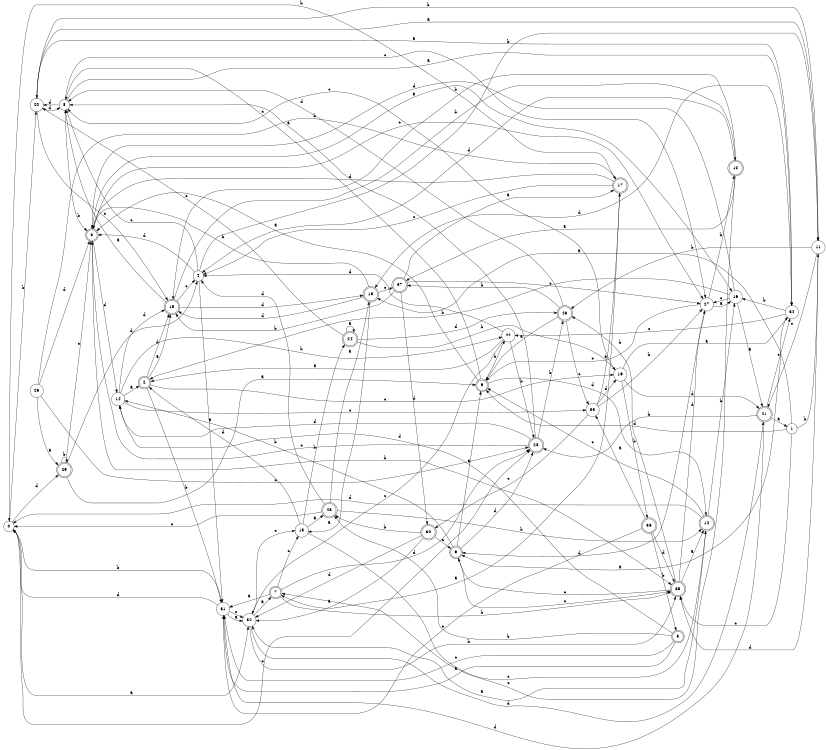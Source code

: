 digraph n31_7 {
__start0 [label="" shape="none"];

rankdir=LR;
size="8,5";

s0 [style="filled", color="black", fillcolor="white" shape="circle", label="0"];
s1 [style="filled", color="black", fillcolor="white" shape="circle", label="1"];
s2 [style="rounded,filled", color="black", fillcolor="white" shape="doublecircle", label="2"];
s3 [style="rounded,filled", color="black", fillcolor="white" shape="doublecircle", label="3"];
s4 [style="filled", color="black", fillcolor="white" shape="circle", label="4"];
s5 [style="rounded,filled", color="black", fillcolor="white" shape="doublecircle", label="5"];
s6 [style="rounded,filled", color="black", fillcolor="white" shape="doublecircle", label="6"];
s7 [style="rounded,filled", color="black", fillcolor="white" shape="doublecircle", label="7"];
s8 [style="filled", color="black", fillcolor="white" shape="circle", label="8"];
s9 [style="rounded,filled", color="black", fillcolor="white" shape="doublecircle", label="9"];
s10 [style="rounded,filled", color="black", fillcolor="white" shape="doublecircle", label="10"];
s11 [style="filled", color="black", fillcolor="white" shape="circle", label="11"];
s12 [style="rounded,filled", color="black", fillcolor="white" shape="doublecircle", label="12"];
s13 [style="rounded,filled", color="black", fillcolor="white" shape="doublecircle", label="13"];
s14 [style="filled", color="black", fillcolor="white" shape="circle", label="14"];
s15 [style="filled", color="black", fillcolor="white" shape="circle", label="15"];
s16 [style="filled", color="black", fillcolor="white" shape="circle", label="16"];
s17 [style="rounded,filled", color="black", fillcolor="white" shape="doublecircle", label="17"];
s18 [style="rounded,filled", color="black", fillcolor="white" shape="doublecircle", label="18"];
s19 [style="filled", color="black", fillcolor="white" shape="circle", label="19"];
s20 [style="filled", color="black", fillcolor="white" shape="circle", label="20"];
s21 [style="rounded,filled", color="black", fillcolor="white" shape="doublecircle", label="21"];
s22 [style="filled", color="black", fillcolor="white" shape="circle", label="22"];
s23 [style="rounded,filled", color="black", fillcolor="white" shape="doublecircle", label="23"];
s24 [style="rounded,filled", color="black", fillcolor="white" shape="doublecircle", label="24"];
s25 [style="rounded,filled", color="black", fillcolor="white" shape="doublecircle", label="25"];
s26 [style="filled", color="black", fillcolor="white" shape="circle", label="26"];
s27 [style="filled", color="black", fillcolor="white" shape="circle", label="27"];
s28 [style="rounded,filled", color="black", fillcolor="white" shape="doublecircle", label="28"];
s29 [style="rounded,filled", color="black", fillcolor="white" shape="doublecircle", label="29"];
s30 [style="rounded,filled", color="black", fillcolor="white" shape="doublecircle", label="30"];
s31 [style="filled", color="black", fillcolor="white" shape="circle", label="31"];
s32 [style="filled", color="black", fillcolor="white" shape="circle", label="32"];
s33 [style="filled", color="black", fillcolor="white" shape="circle", label="33"];
s34 [style="filled", color="black", fillcolor="white" shape="circle", label="34"];
s35 [style="rounded,filled", color="black", fillcolor="white" shape="doublecircle", label="35"];
s36 [style="rounded,filled", color="black", fillcolor="white" shape="doublecircle", label="36"];
s37 [style="rounded,filled", color="black", fillcolor="white" shape="doublecircle", label="37"];
s0 -> s32 [label="a"];
s0 -> s20 [label="b"];
s0 -> s28 [label="c"];
s0 -> s29 [label="d"];
s1 -> s13 [label="a"];
s1 -> s11 [label="b"];
s1 -> s35 [label="c"];
s1 -> s9 [label="d"];
s2 -> s18 [label="a"];
s2 -> s31 [label="b"];
s2 -> s19 [label="c"];
s2 -> s18 [label="d"];
s3 -> s16 [label="a"];
s3 -> s35 [label="b"];
s3 -> s27 [label="c"];
s3 -> s14 [label="d"];
s4 -> s31 [label="a"];
s4 -> s11 [label="b"];
s4 -> s8 [label="c"];
s4 -> s3 [label="d"];
s5 -> s31 [label="a"];
s5 -> s25 [label="b"];
s5 -> s31 [label="c"];
s5 -> s14 [label="d"];
s6 -> s9 [label="a"];
s6 -> s14 [label="b"];
s6 -> s35 [label="c"];
s6 -> s28 [label="d"];
s7 -> s31 [label="a"];
s7 -> s35 [label="b"];
s7 -> s15 [label="c"];
s7 -> s28 [label="d"];
s8 -> s34 [label="a"];
s8 -> s3 [label="b"];
s8 -> s27 [label="c"];
s8 -> s20 [label="d"];
s9 -> s3 [label="a"];
s9 -> s22 [label="b"];
s9 -> s8 [label="c"];
s9 -> s12 [label="d"];
s10 -> s37 [label="a"];
s10 -> s18 [label="b"];
s10 -> s7 [label="c"];
s10 -> s4 [label="d"];
s11 -> s20 [label="a"];
s11 -> s23 [label="b"];
s11 -> s21 [label="c"];
s11 -> s35 [label="d"];
s12 -> s32 [label="a"];
s12 -> s16 [label="b"];
s12 -> s9 [label="c"];
s12 -> s0 [label="d"];
s13 -> s15 [label="a"];
s13 -> s3 [label="b"];
s13 -> s37 [label="c"];
s13 -> s18 [label="d"];
s14 -> s2 [label="a"];
s14 -> s22 [label="b"];
s14 -> s33 [label="c"];
s14 -> s18 [label="d"];
s15 -> s25 [label="a"];
s15 -> s24 [label="b"];
s15 -> s12 [label="c"];
s15 -> s2 [label="d"];
s16 -> s21 [label="a"];
s16 -> s2 [label="b"];
s16 -> s27 [label="c"];
s16 -> s3 [label="d"];
s17 -> s7 [label="a"];
s17 -> s0 [label="b"];
s17 -> s4 [label="c"];
s17 -> s3 [label="d"];
s18 -> s8 [label="a"];
s18 -> s10 [label="b"];
s18 -> s4 [label="c"];
s18 -> s13 [label="d"];
s19 -> s34 [label="a"];
s19 -> s36 [label="b"];
s19 -> s8 [label="c"];
s19 -> s21 [label="d"];
s20 -> s34 [label="a"];
s20 -> s11 [label="b"];
s20 -> s18 [label="c"];
s20 -> s8 [label="d"];
s21 -> s1 [label="a"];
s21 -> s28 [label="b"];
s21 -> s34 [label="c"];
s21 -> s31 [label="d"];
s22 -> s2 [label="a"];
s22 -> s28 [label="b"];
s22 -> s32 [label="c"];
s22 -> s4 [label="d"];
s23 -> s9 [label="a"];
s23 -> s37 [label="b"];
s23 -> s33 [label="c"];
s23 -> s8 [label="d"];
s24 -> s24 [label="a"];
s24 -> s19 [label="b"];
s24 -> s20 [label="c"];
s24 -> s23 [label="d"];
s25 -> s13 [label="a"];
s25 -> s12 [label="b"];
s25 -> s0 [label="c"];
s25 -> s4 [label="d"];
s26 -> s29 [label="a"];
s26 -> s17 [label="b"];
s26 -> s28 [label="c"];
s26 -> s3 [label="d"];
s27 -> s16 [label="a"];
s27 -> s10 [label="b"];
s27 -> s9 [label="c"];
s27 -> s6 [label="d"];
s28 -> s8 [label="a"];
s28 -> s23 [label="b"];
s28 -> s3 [label="c"];
s28 -> s14 [label="d"];
s29 -> s9 [label="a"];
s29 -> s29 [label="b"];
s29 -> s3 [label="c"];
s29 -> s4 [label="d"];
s30 -> s32 [label="a"];
s30 -> s25 [label="b"];
s30 -> s6 [label="c"];
s30 -> s32 [label="d"];
s31 -> s32 [label="a"];
s31 -> s0 [label="b"];
s31 -> s32 [label="c"];
s31 -> s0 [label="d"];
s32 -> s7 [label="a"];
s32 -> s35 [label="b"];
s32 -> s15 [label="c"];
s32 -> s21 [label="d"];
s33 -> s17 [label="a"];
s33 -> s27 [label="b"];
s33 -> s30 [label="c"];
s33 -> s19 [label="d"];
s34 -> s6 [label="a"];
s34 -> s16 [label="b"];
s34 -> s22 [label="c"];
s34 -> s13 [label="d"];
s35 -> s12 [label="a"];
s35 -> s23 [label="b"];
s35 -> s6 [label="c"];
s35 -> s27 [label="d"];
s36 -> s33 [label="a"];
s36 -> s5 [label="b"];
s36 -> s31 [label="c"];
s36 -> s35 [label="d"];
s37 -> s17 [label="a"];
s37 -> s18 [label="b"];
s37 -> s27 [label="c"];
s37 -> s30 [label="d"];

}